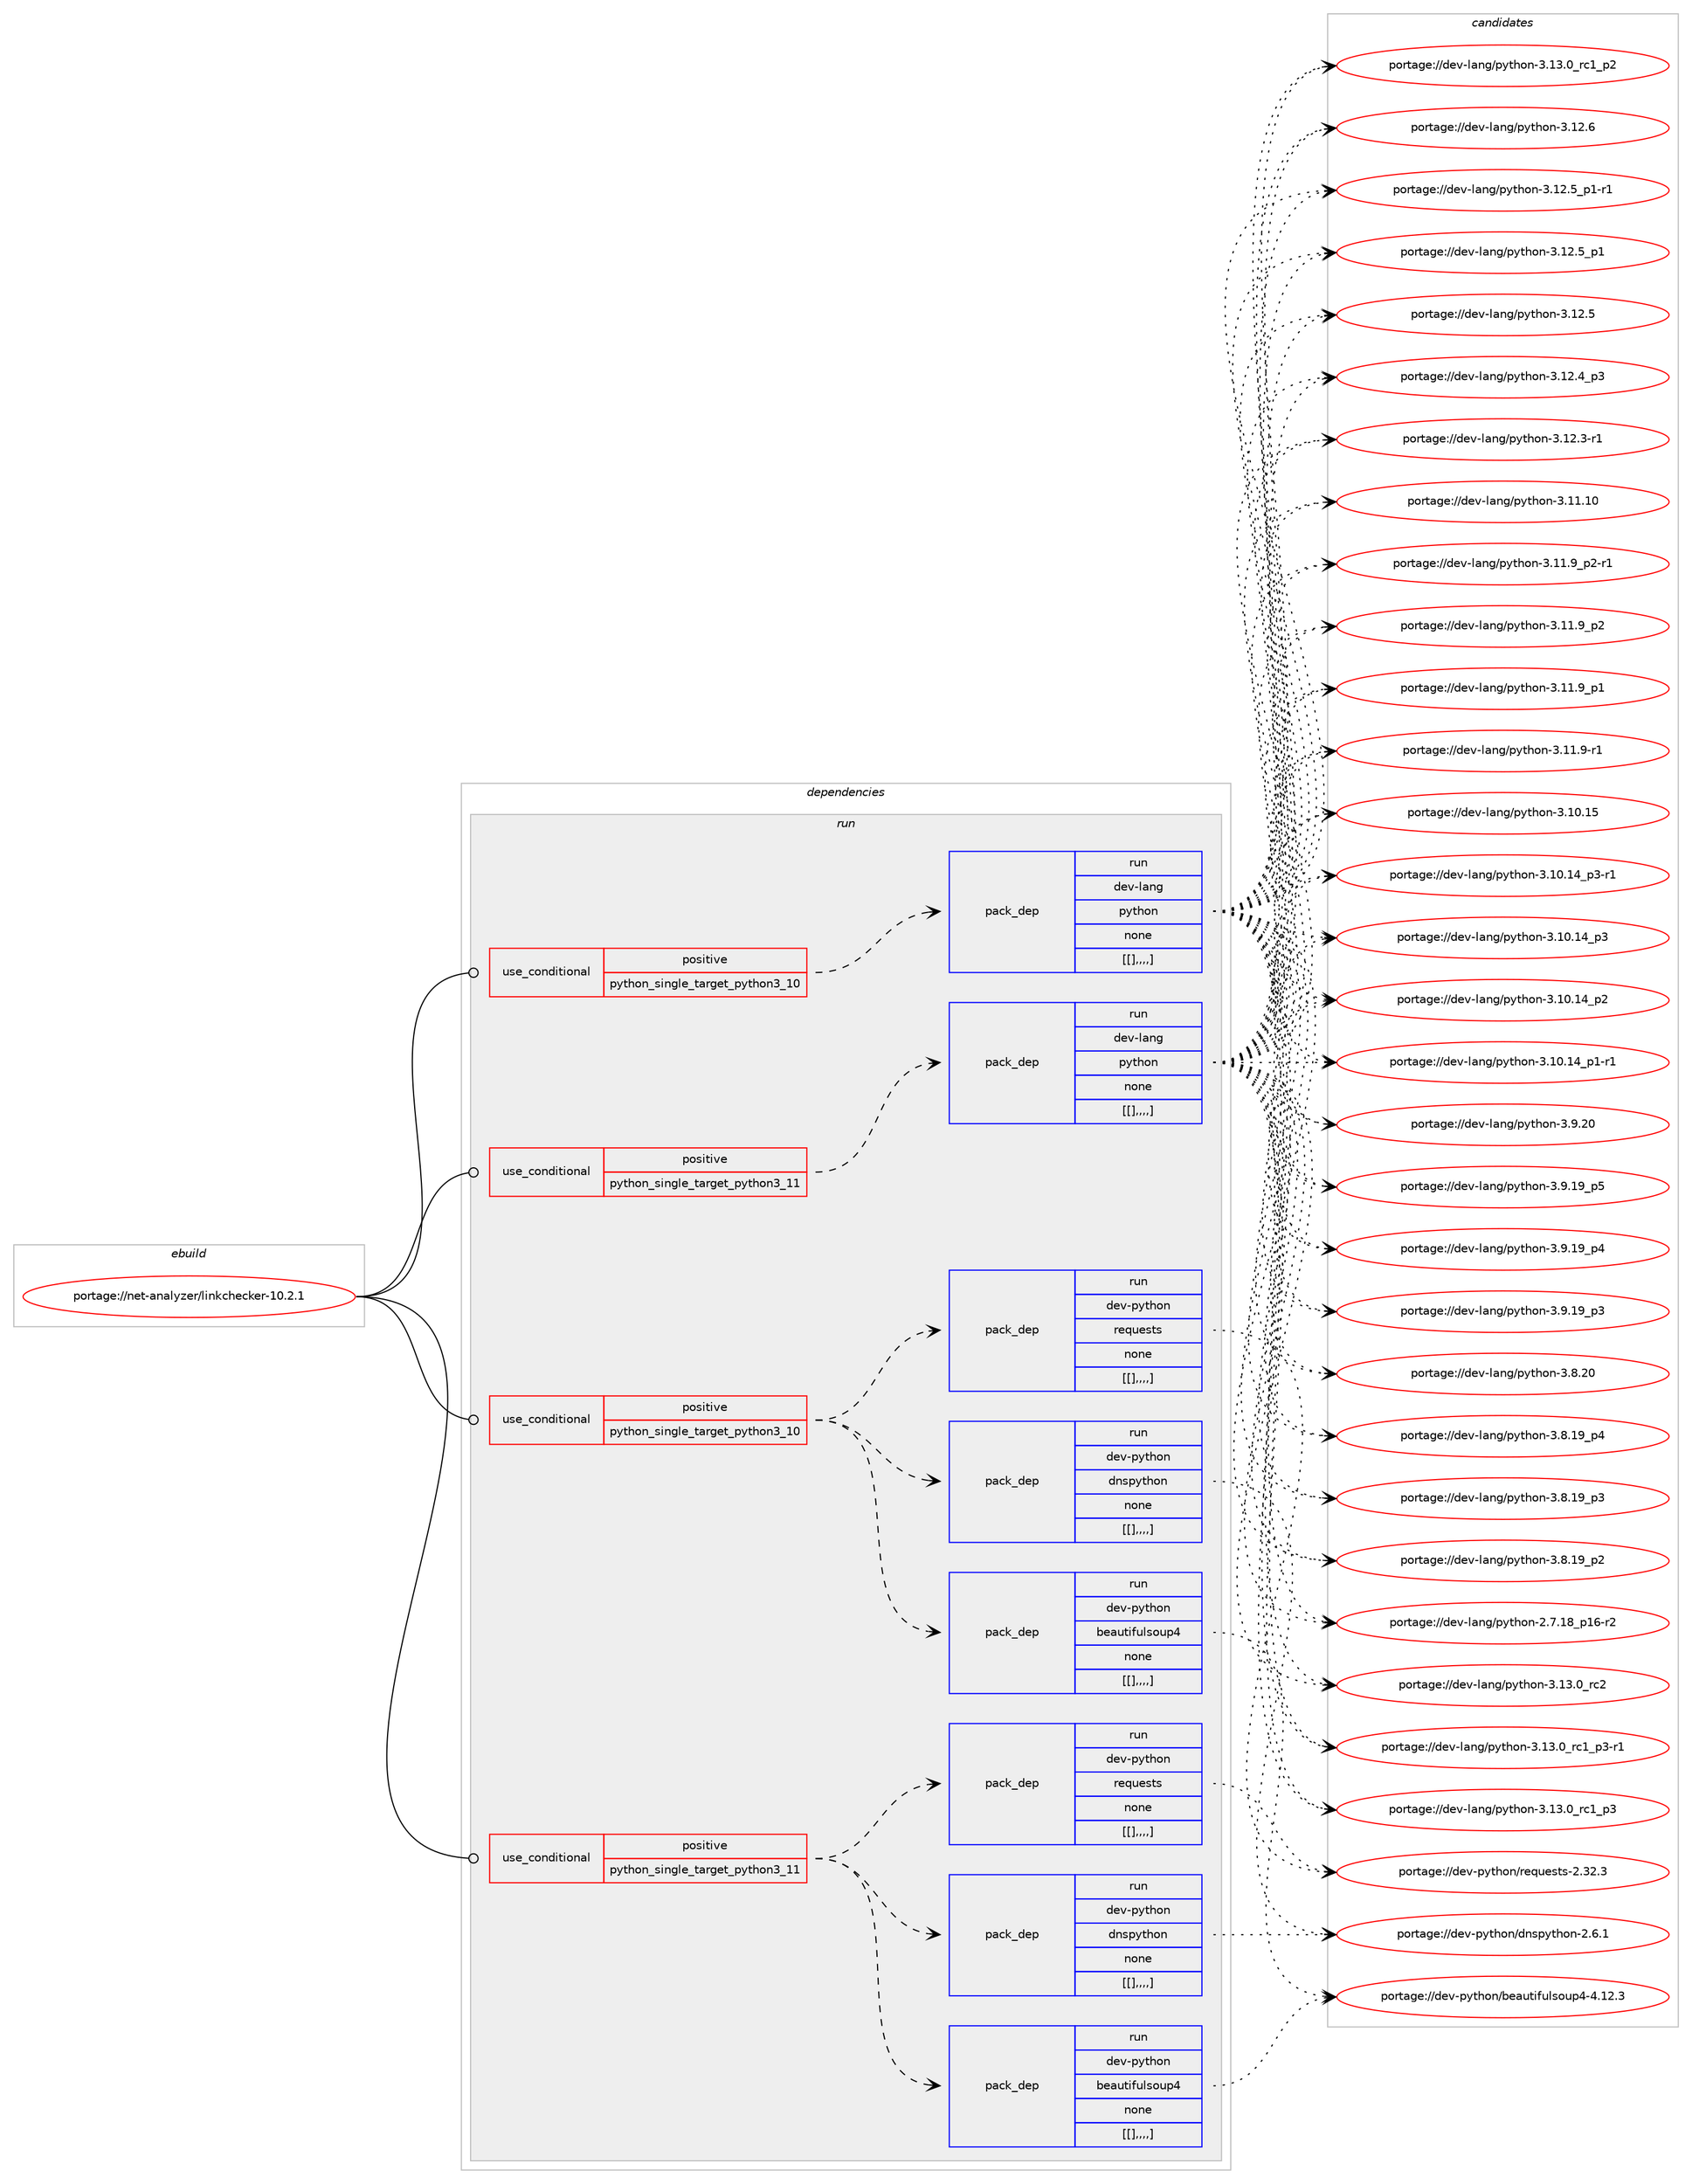 digraph prolog {

# *************
# Graph options
# *************

newrank=true;
concentrate=true;
compound=true;
graph [rankdir=LR,fontname=Helvetica,fontsize=10,ranksep=1.5];#, ranksep=2.5, nodesep=0.2];
edge  [arrowhead=vee];
node  [fontname=Helvetica,fontsize=10];

# **********
# The ebuild
# **********

subgraph cluster_leftcol {
color=gray;
label=<<i>ebuild</i>>;
id [label="portage://net-analyzer/linkchecker-10.2.1", color=red, width=4, href="../net-analyzer/linkchecker-10.2.1.svg"];
}

# ****************
# The dependencies
# ****************

subgraph cluster_midcol {
color=gray;
label=<<i>dependencies</i>>;
subgraph cluster_compile {
fillcolor="#eeeeee";
style=filled;
label=<<i>compile</i>>;
}
subgraph cluster_compileandrun {
fillcolor="#eeeeee";
style=filled;
label=<<i>compile and run</i>>;
}
subgraph cluster_run {
fillcolor="#eeeeee";
style=filled;
label=<<i>run</i>>;
subgraph cond91593 {
dependency356318 [label=<<TABLE BORDER="0" CELLBORDER="1" CELLSPACING="0" CELLPADDING="4"><TR><TD ROWSPAN="3" CELLPADDING="10">use_conditional</TD></TR><TR><TD>positive</TD></TR><TR><TD>python_single_target_python3_10</TD></TR></TABLE>>, shape=none, color=red];
subgraph pack262016 {
dependency356319 [label=<<TABLE BORDER="0" CELLBORDER="1" CELLSPACING="0" CELLPADDING="4" WIDTH="220"><TR><TD ROWSPAN="6" CELLPADDING="30">pack_dep</TD></TR><TR><TD WIDTH="110">run</TD></TR><TR><TD>dev-lang</TD></TR><TR><TD>python</TD></TR><TR><TD>none</TD></TR><TR><TD>[[],,,,]</TD></TR></TABLE>>, shape=none, color=blue];
}
dependency356318:e -> dependency356319:w [weight=20,style="dashed",arrowhead="vee"];
}
id:e -> dependency356318:w [weight=20,style="solid",arrowhead="odot"];
subgraph cond91594 {
dependency356320 [label=<<TABLE BORDER="0" CELLBORDER="1" CELLSPACING="0" CELLPADDING="4"><TR><TD ROWSPAN="3" CELLPADDING="10">use_conditional</TD></TR><TR><TD>positive</TD></TR><TR><TD>python_single_target_python3_10</TD></TR></TABLE>>, shape=none, color=red];
subgraph pack262017 {
dependency356321 [label=<<TABLE BORDER="0" CELLBORDER="1" CELLSPACING="0" CELLPADDING="4" WIDTH="220"><TR><TD ROWSPAN="6" CELLPADDING="30">pack_dep</TD></TR><TR><TD WIDTH="110">run</TD></TR><TR><TD>dev-python</TD></TR><TR><TD>beautifulsoup4</TD></TR><TR><TD>none</TD></TR><TR><TD>[[],,,,]</TD></TR></TABLE>>, shape=none, color=blue];
}
dependency356320:e -> dependency356321:w [weight=20,style="dashed",arrowhead="vee"];
subgraph pack262018 {
dependency356322 [label=<<TABLE BORDER="0" CELLBORDER="1" CELLSPACING="0" CELLPADDING="4" WIDTH="220"><TR><TD ROWSPAN="6" CELLPADDING="30">pack_dep</TD></TR><TR><TD WIDTH="110">run</TD></TR><TR><TD>dev-python</TD></TR><TR><TD>dnspython</TD></TR><TR><TD>none</TD></TR><TR><TD>[[],,,,]</TD></TR></TABLE>>, shape=none, color=blue];
}
dependency356320:e -> dependency356322:w [weight=20,style="dashed",arrowhead="vee"];
subgraph pack262019 {
dependency356323 [label=<<TABLE BORDER="0" CELLBORDER="1" CELLSPACING="0" CELLPADDING="4" WIDTH="220"><TR><TD ROWSPAN="6" CELLPADDING="30">pack_dep</TD></TR><TR><TD WIDTH="110">run</TD></TR><TR><TD>dev-python</TD></TR><TR><TD>requests</TD></TR><TR><TD>none</TD></TR><TR><TD>[[],,,,]</TD></TR></TABLE>>, shape=none, color=blue];
}
dependency356320:e -> dependency356323:w [weight=20,style="dashed",arrowhead="vee"];
}
id:e -> dependency356320:w [weight=20,style="solid",arrowhead="odot"];
subgraph cond91595 {
dependency356324 [label=<<TABLE BORDER="0" CELLBORDER="1" CELLSPACING="0" CELLPADDING="4"><TR><TD ROWSPAN="3" CELLPADDING="10">use_conditional</TD></TR><TR><TD>positive</TD></TR><TR><TD>python_single_target_python3_11</TD></TR></TABLE>>, shape=none, color=red];
subgraph pack262020 {
dependency356325 [label=<<TABLE BORDER="0" CELLBORDER="1" CELLSPACING="0" CELLPADDING="4" WIDTH="220"><TR><TD ROWSPAN="6" CELLPADDING="30">pack_dep</TD></TR><TR><TD WIDTH="110">run</TD></TR><TR><TD>dev-lang</TD></TR><TR><TD>python</TD></TR><TR><TD>none</TD></TR><TR><TD>[[],,,,]</TD></TR></TABLE>>, shape=none, color=blue];
}
dependency356324:e -> dependency356325:w [weight=20,style="dashed",arrowhead="vee"];
}
id:e -> dependency356324:w [weight=20,style="solid",arrowhead="odot"];
subgraph cond91596 {
dependency356326 [label=<<TABLE BORDER="0" CELLBORDER="1" CELLSPACING="0" CELLPADDING="4"><TR><TD ROWSPAN="3" CELLPADDING="10">use_conditional</TD></TR><TR><TD>positive</TD></TR><TR><TD>python_single_target_python3_11</TD></TR></TABLE>>, shape=none, color=red];
subgraph pack262021 {
dependency356327 [label=<<TABLE BORDER="0" CELLBORDER="1" CELLSPACING="0" CELLPADDING="4" WIDTH="220"><TR><TD ROWSPAN="6" CELLPADDING="30">pack_dep</TD></TR><TR><TD WIDTH="110">run</TD></TR><TR><TD>dev-python</TD></TR><TR><TD>beautifulsoup4</TD></TR><TR><TD>none</TD></TR><TR><TD>[[],,,,]</TD></TR></TABLE>>, shape=none, color=blue];
}
dependency356326:e -> dependency356327:w [weight=20,style="dashed",arrowhead="vee"];
subgraph pack262022 {
dependency356328 [label=<<TABLE BORDER="0" CELLBORDER="1" CELLSPACING="0" CELLPADDING="4" WIDTH="220"><TR><TD ROWSPAN="6" CELLPADDING="30">pack_dep</TD></TR><TR><TD WIDTH="110">run</TD></TR><TR><TD>dev-python</TD></TR><TR><TD>dnspython</TD></TR><TR><TD>none</TD></TR><TR><TD>[[],,,,]</TD></TR></TABLE>>, shape=none, color=blue];
}
dependency356326:e -> dependency356328:w [weight=20,style="dashed",arrowhead="vee"];
subgraph pack262023 {
dependency356329 [label=<<TABLE BORDER="0" CELLBORDER="1" CELLSPACING="0" CELLPADDING="4" WIDTH="220"><TR><TD ROWSPAN="6" CELLPADDING="30">pack_dep</TD></TR><TR><TD WIDTH="110">run</TD></TR><TR><TD>dev-python</TD></TR><TR><TD>requests</TD></TR><TR><TD>none</TD></TR><TR><TD>[[],,,,]</TD></TR></TABLE>>, shape=none, color=blue];
}
dependency356326:e -> dependency356329:w [weight=20,style="dashed",arrowhead="vee"];
}
id:e -> dependency356326:w [weight=20,style="solid",arrowhead="odot"];
}
}

# **************
# The candidates
# **************

subgraph cluster_choices {
rank=same;
color=gray;
label=<<i>candidates</i>>;

subgraph choice262016 {
color=black;
nodesep=1;
choice10010111845108971101034711212111610411111045514649514648951149950 [label="portage://dev-lang/python-3.13.0_rc2", color=red, width=4,href="../dev-lang/python-3.13.0_rc2.svg"];
choice1001011184510897110103471121211161041111104551464951464895114994995112514511449 [label="portage://dev-lang/python-3.13.0_rc1_p3-r1", color=red, width=4,href="../dev-lang/python-3.13.0_rc1_p3-r1.svg"];
choice100101118451089711010347112121116104111110455146495146489511499499511251 [label="portage://dev-lang/python-3.13.0_rc1_p3", color=red, width=4,href="../dev-lang/python-3.13.0_rc1_p3.svg"];
choice100101118451089711010347112121116104111110455146495146489511499499511250 [label="portage://dev-lang/python-3.13.0_rc1_p2", color=red, width=4,href="../dev-lang/python-3.13.0_rc1_p2.svg"];
choice10010111845108971101034711212111610411111045514649504654 [label="portage://dev-lang/python-3.12.6", color=red, width=4,href="../dev-lang/python-3.12.6.svg"];
choice1001011184510897110103471121211161041111104551464950465395112494511449 [label="portage://dev-lang/python-3.12.5_p1-r1", color=red, width=4,href="../dev-lang/python-3.12.5_p1-r1.svg"];
choice100101118451089711010347112121116104111110455146495046539511249 [label="portage://dev-lang/python-3.12.5_p1", color=red, width=4,href="../dev-lang/python-3.12.5_p1.svg"];
choice10010111845108971101034711212111610411111045514649504653 [label="portage://dev-lang/python-3.12.5", color=red, width=4,href="../dev-lang/python-3.12.5.svg"];
choice100101118451089711010347112121116104111110455146495046529511251 [label="portage://dev-lang/python-3.12.4_p3", color=red, width=4,href="../dev-lang/python-3.12.4_p3.svg"];
choice100101118451089711010347112121116104111110455146495046514511449 [label="portage://dev-lang/python-3.12.3-r1", color=red, width=4,href="../dev-lang/python-3.12.3-r1.svg"];
choice1001011184510897110103471121211161041111104551464949464948 [label="portage://dev-lang/python-3.11.10", color=red, width=4,href="../dev-lang/python-3.11.10.svg"];
choice1001011184510897110103471121211161041111104551464949465795112504511449 [label="portage://dev-lang/python-3.11.9_p2-r1", color=red, width=4,href="../dev-lang/python-3.11.9_p2-r1.svg"];
choice100101118451089711010347112121116104111110455146494946579511250 [label="portage://dev-lang/python-3.11.9_p2", color=red, width=4,href="../dev-lang/python-3.11.9_p2.svg"];
choice100101118451089711010347112121116104111110455146494946579511249 [label="portage://dev-lang/python-3.11.9_p1", color=red, width=4,href="../dev-lang/python-3.11.9_p1.svg"];
choice100101118451089711010347112121116104111110455146494946574511449 [label="portage://dev-lang/python-3.11.9-r1", color=red, width=4,href="../dev-lang/python-3.11.9-r1.svg"];
choice1001011184510897110103471121211161041111104551464948464953 [label="portage://dev-lang/python-3.10.15", color=red, width=4,href="../dev-lang/python-3.10.15.svg"];
choice100101118451089711010347112121116104111110455146494846495295112514511449 [label="portage://dev-lang/python-3.10.14_p3-r1", color=red, width=4,href="../dev-lang/python-3.10.14_p3-r1.svg"];
choice10010111845108971101034711212111610411111045514649484649529511251 [label="portage://dev-lang/python-3.10.14_p3", color=red, width=4,href="../dev-lang/python-3.10.14_p3.svg"];
choice10010111845108971101034711212111610411111045514649484649529511250 [label="portage://dev-lang/python-3.10.14_p2", color=red, width=4,href="../dev-lang/python-3.10.14_p2.svg"];
choice100101118451089711010347112121116104111110455146494846495295112494511449 [label="portage://dev-lang/python-3.10.14_p1-r1", color=red, width=4,href="../dev-lang/python-3.10.14_p1-r1.svg"];
choice10010111845108971101034711212111610411111045514657465048 [label="portage://dev-lang/python-3.9.20", color=red, width=4,href="../dev-lang/python-3.9.20.svg"];
choice100101118451089711010347112121116104111110455146574649579511253 [label="portage://dev-lang/python-3.9.19_p5", color=red, width=4,href="../dev-lang/python-3.9.19_p5.svg"];
choice100101118451089711010347112121116104111110455146574649579511252 [label="portage://dev-lang/python-3.9.19_p4", color=red, width=4,href="../dev-lang/python-3.9.19_p4.svg"];
choice100101118451089711010347112121116104111110455146574649579511251 [label="portage://dev-lang/python-3.9.19_p3", color=red, width=4,href="../dev-lang/python-3.9.19_p3.svg"];
choice10010111845108971101034711212111610411111045514656465048 [label="portage://dev-lang/python-3.8.20", color=red, width=4,href="../dev-lang/python-3.8.20.svg"];
choice100101118451089711010347112121116104111110455146564649579511252 [label="portage://dev-lang/python-3.8.19_p4", color=red, width=4,href="../dev-lang/python-3.8.19_p4.svg"];
choice100101118451089711010347112121116104111110455146564649579511251 [label="portage://dev-lang/python-3.8.19_p3", color=red, width=4,href="../dev-lang/python-3.8.19_p3.svg"];
choice100101118451089711010347112121116104111110455146564649579511250 [label="portage://dev-lang/python-3.8.19_p2", color=red, width=4,href="../dev-lang/python-3.8.19_p2.svg"];
choice100101118451089711010347112121116104111110455046554649569511249544511450 [label="portage://dev-lang/python-2.7.18_p16-r2", color=red, width=4,href="../dev-lang/python-2.7.18_p16-r2.svg"];
dependency356319:e -> choice10010111845108971101034711212111610411111045514649514648951149950:w [style=dotted,weight="100"];
dependency356319:e -> choice1001011184510897110103471121211161041111104551464951464895114994995112514511449:w [style=dotted,weight="100"];
dependency356319:e -> choice100101118451089711010347112121116104111110455146495146489511499499511251:w [style=dotted,weight="100"];
dependency356319:e -> choice100101118451089711010347112121116104111110455146495146489511499499511250:w [style=dotted,weight="100"];
dependency356319:e -> choice10010111845108971101034711212111610411111045514649504654:w [style=dotted,weight="100"];
dependency356319:e -> choice1001011184510897110103471121211161041111104551464950465395112494511449:w [style=dotted,weight="100"];
dependency356319:e -> choice100101118451089711010347112121116104111110455146495046539511249:w [style=dotted,weight="100"];
dependency356319:e -> choice10010111845108971101034711212111610411111045514649504653:w [style=dotted,weight="100"];
dependency356319:e -> choice100101118451089711010347112121116104111110455146495046529511251:w [style=dotted,weight="100"];
dependency356319:e -> choice100101118451089711010347112121116104111110455146495046514511449:w [style=dotted,weight="100"];
dependency356319:e -> choice1001011184510897110103471121211161041111104551464949464948:w [style=dotted,weight="100"];
dependency356319:e -> choice1001011184510897110103471121211161041111104551464949465795112504511449:w [style=dotted,weight="100"];
dependency356319:e -> choice100101118451089711010347112121116104111110455146494946579511250:w [style=dotted,weight="100"];
dependency356319:e -> choice100101118451089711010347112121116104111110455146494946579511249:w [style=dotted,weight="100"];
dependency356319:e -> choice100101118451089711010347112121116104111110455146494946574511449:w [style=dotted,weight="100"];
dependency356319:e -> choice1001011184510897110103471121211161041111104551464948464953:w [style=dotted,weight="100"];
dependency356319:e -> choice100101118451089711010347112121116104111110455146494846495295112514511449:w [style=dotted,weight="100"];
dependency356319:e -> choice10010111845108971101034711212111610411111045514649484649529511251:w [style=dotted,weight="100"];
dependency356319:e -> choice10010111845108971101034711212111610411111045514649484649529511250:w [style=dotted,weight="100"];
dependency356319:e -> choice100101118451089711010347112121116104111110455146494846495295112494511449:w [style=dotted,weight="100"];
dependency356319:e -> choice10010111845108971101034711212111610411111045514657465048:w [style=dotted,weight="100"];
dependency356319:e -> choice100101118451089711010347112121116104111110455146574649579511253:w [style=dotted,weight="100"];
dependency356319:e -> choice100101118451089711010347112121116104111110455146574649579511252:w [style=dotted,weight="100"];
dependency356319:e -> choice100101118451089711010347112121116104111110455146574649579511251:w [style=dotted,weight="100"];
dependency356319:e -> choice10010111845108971101034711212111610411111045514656465048:w [style=dotted,weight="100"];
dependency356319:e -> choice100101118451089711010347112121116104111110455146564649579511252:w [style=dotted,weight="100"];
dependency356319:e -> choice100101118451089711010347112121116104111110455146564649579511251:w [style=dotted,weight="100"];
dependency356319:e -> choice100101118451089711010347112121116104111110455146564649579511250:w [style=dotted,weight="100"];
dependency356319:e -> choice100101118451089711010347112121116104111110455046554649569511249544511450:w [style=dotted,weight="100"];
}
subgraph choice262017 {
color=black;
nodesep=1;
choice100101118451121211161041111104798101971171161051021171081151111171125245524649504651 [label="portage://dev-python/beautifulsoup4-4.12.3", color=red, width=4,href="../dev-python/beautifulsoup4-4.12.3.svg"];
dependency356321:e -> choice100101118451121211161041111104798101971171161051021171081151111171125245524649504651:w [style=dotted,weight="100"];
}
subgraph choice262018 {
color=black;
nodesep=1;
choice1001011184511212111610411111047100110115112121116104111110455046544649 [label="portage://dev-python/dnspython-2.6.1", color=red, width=4,href="../dev-python/dnspython-2.6.1.svg"];
dependency356322:e -> choice1001011184511212111610411111047100110115112121116104111110455046544649:w [style=dotted,weight="100"];
}
subgraph choice262019 {
color=black;
nodesep=1;
choice100101118451121211161041111104711410111311710111511611545504651504651 [label="portage://dev-python/requests-2.32.3", color=red, width=4,href="../dev-python/requests-2.32.3.svg"];
dependency356323:e -> choice100101118451121211161041111104711410111311710111511611545504651504651:w [style=dotted,weight="100"];
}
subgraph choice262020 {
color=black;
nodesep=1;
choice10010111845108971101034711212111610411111045514649514648951149950 [label="portage://dev-lang/python-3.13.0_rc2", color=red, width=4,href="../dev-lang/python-3.13.0_rc2.svg"];
choice1001011184510897110103471121211161041111104551464951464895114994995112514511449 [label="portage://dev-lang/python-3.13.0_rc1_p3-r1", color=red, width=4,href="../dev-lang/python-3.13.0_rc1_p3-r1.svg"];
choice100101118451089711010347112121116104111110455146495146489511499499511251 [label="portage://dev-lang/python-3.13.0_rc1_p3", color=red, width=4,href="../dev-lang/python-3.13.0_rc1_p3.svg"];
choice100101118451089711010347112121116104111110455146495146489511499499511250 [label="portage://dev-lang/python-3.13.0_rc1_p2", color=red, width=4,href="../dev-lang/python-3.13.0_rc1_p2.svg"];
choice10010111845108971101034711212111610411111045514649504654 [label="portage://dev-lang/python-3.12.6", color=red, width=4,href="../dev-lang/python-3.12.6.svg"];
choice1001011184510897110103471121211161041111104551464950465395112494511449 [label="portage://dev-lang/python-3.12.5_p1-r1", color=red, width=4,href="../dev-lang/python-3.12.5_p1-r1.svg"];
choice100101118451089711010347112121116104111110455146495046539511249 [label="portage://dev-lang/python-3.12.5_p1", color=red, width=4,href="../dev-lang/python-3.12.5_p1.svg"];
choice10010111845108971101034711212111610411111045514649504653 [label="portage://dev-lang/python-3.12.5", color=red, width=4,href="../dev-lang/python-3.12.5.svg"];
choice100101118451089711010347112121116104111110455146495046529511251 [label="portage://dev-lang/python-3.12.4_p3", color=red, width=4,href="../dev-lang/python-3.12.4_p3.svg"];
choice100101118451089711010347112121116104111110455146495046514511449 [label="portage://dev-lang/python-3.12.3-r1", color=red, width=4,href="../dev-lang/python-3.12.3-r1.svg"];
choice1001011184510897110103471121211161041111104551464949464948 [label="portage://dev-lang/python-3.11.10", color=red, width=4,href="../dev-lang/python-3.11.10.svg"];
choice1001011184510897110103471121211161041111104551464949465795112504511449 [label="portage://dev-lang/python-3.11.9_p2-r1", color=red, width=4,href="../dev-lang/python-3.11.9_p2-r1.svg"];
choice100101118451089711010347112121116104111110455146494946579511250 [label="portage://dev-lang/python-3.11.9_p2", color=red, width=4,href="../dev-lang/python-3.11.9_p2.svg"];
choice100101118451089711010347112121116104111110455146494946579511249 [label="portage://dev-lang/python-3.11.9_p1", color=red, width=4,href="../dev-lang/python-3.11.9_p1.svg"];
choice100101118451089711010347112121116104111110455146494946574511449 [label="portage://dev-lang/python-3.11.9-r1", color=red, width=4,href="../dev-lang/python-3.11.9-r1.svg"];
choice1001011184510897110103471121211161041111104551464948464953 [label="portage://dev-lang/python-3.10.15", color=red, width=4,href="../dev-lang/python-3.10.15.svg"];
choice100101118451089711010347112121116104111110455146494846495295112514511449 [label="portage://dev-lang/python-3.10.14_p3-r1", color=red, width=4,href="../dev-lang/python-3.10.14_p3-r1.svg"];
choice10010111845108971101034711212111610411111045514649484649529511251 [label="portage://dev-lang/python-3.10.14_p3", color=red, width=4,href="../dev-lang/python-3.10.14_p3.svg"];
choice10010111845108971101034711212111610411111045514649484649529511250 [label="portage://dev-lang/python-3.10.14_p2", color=red, width=4,href="../dev-lang/python-3.10.14_p2.svg"];
choice100101118451089711010347112121116104111110455146494846495295112494511449 [label="portage://dev-lang/python-3.10.14_p1-r1", color=red, width=4,href="../dev-lang/python-3.10.14_p1-r1.svg"];
choice10010111845108971101034711212111610411111045514657465048 [label="portage://dev-lang/python-3.9.20", color=red, width=4,href="../dev-lang/python-3.9.20.svg"];
choice100101118451089711010347112121116104111110455146574649579511253 [label="portage://dev-lang/python-3.9.19_p5", color=red, width=4,href="../dev-lang/python-3.9.19_p5.svg"];
choice100101118451089711010347112121116104111110455146574649579511252 [label="portage://dev-lang/python-3.9.19_p4", color=red, width=4,href="../dev-lang/python-3.9.19_p4.svg"];
choice100101118451089711010347112121116104111110455146574649579511251 [label="portage://dev-lang/python-3.9.19_p3", color=red, width=4,href="../dev-lang/python-3.9.19_p3.svg"];
choice10010111845108971101034711212111610411111045514656465048 [label="portage://dev-lang/python-3.8.20", color=red, width=4,href="../dev-lang/python-3.8.20.svg"];
choice100101118451089711010347112121116104111110455146564649579511252 [label="portage://dev-lang/python-3.8.19_p4", color=red, width=4,href="../dev-lang/python-3.8.19_p4.svg"];
choice100101118451089711010347112121116104111110455146564649579511251 [label="portage://dev-lang/python-3.8.19_p3", color=red, width=4,href="../dev-lang/python-3.8.19_p3.svg"];
choice100101118451089711010347112121116104111110455146564649579511250 [label="portage://dev-lang/python-3.8.19_p2", color=red, width=4,href="../dev-lang/python-3.8.19_p2.svg"];
choice100101118451089711010347112121116104111110455046554649569511249544511450 [label="portage://dev-lang/python-2.7.18_p16-r2", color=red, width=4,href="../dev-lang/python-2.7.18_p16-r2.svg"];
dependency356325:e -> choice10010111845108971101034711212111610411111045514649514648951149950:w [style=dotted,weight="100"];
dependency356325:e -> choice1001011184510897110103471121211161041111104551464951464895114994995112514511449:w [style=dotted,weight="100"];
dependency356325:e -> choice100101118451089711010347112121116104111110455146495146489511499499511251:w [style=dotted,weight="100"];
dependency356325:e -> choice100101118451089711010347112121116104111110455146495146489511499499511250:w [style=dotted,weight="100"];
dependency356325:e -> choice10010111845108971101034711212111610411111045514649504654:w [style=dotted,weight="100"];
dependency356325:e -> choice1001011184510897110103471121211161041111104551464950465395112494511449:w [style=dotted,weight="100"];
dependency356325:e -> choice100101118451089711010347112121116104111110455146495046539511249:w [style=dotted,weight="100"];
dependency356325:e -> choice10010111845108971101034711212111610411111045514649504653:w [style=dotted,weight="100"];
dependency356325:e -> choice100101118451089711010347112121116104111110455146495046529511251:w [style=dotted,weight="100"];
dependency356325:e -> choice100101118451089711010347112121116104111110455146495046514511449:w [style=dotted,weight="100"];
dependency356325:e -> choice1001011184510897110103471121211161041111104551464949464948:w [style=dotted,weight="100"];
dependency356325:e -> choice1001011184510897110103471121211161041111104551464949465795112504511449:w [style=dotted,weight="100"];
dependency356325:e -> choice100101118451089711010347112121116104111110455146494946579511250:w [style=dotted,weight="100"];
dependency356325:e -> choice100101118451089711010347112121116104111110455146494946579511249:w [style=dotted,weight="100"];
dependency356325:e -> choice100101118451089711010347112121116104111110455146494946574511449:w [style=dotted,weight="100"];
dependency356325:e -> choice1001011184510897110103471121211161041111104551464948464953:w [style=dotted,weight="100"];
dependency356325:e -> choice100101118451089711010347112121116104111110455146494846495295112514511449:w [style=dotted,weight="100"];
dependency356325:e -> choice10010111845108971101034711212111610411111045514649484649529511251:w [style=dotted,weight="100"];
dependency356325:e -> choice10010111845108971101034711212111610411111045514649484649529511250:w [style=dotted,weight="100"];
dependency356325:e -> choice100101118451089711010347112121116104111110455146494846495295112494511449:w [style=dotted,weight="100"];
dependency356325:e -> choice10010111845108971101034711212111610411111045514657465048:w [style=dotted,weight="100"];
dependency356325:e -> choice100101118451089711010347112121116104111110455146574649579511253:w [style=dotted,weight="100"];
dependency356325:e -> choice100101118451089711010347112121116104111110455146574649579511252:w [style=dotted,weight="100"];
dependency356325:e -> choice100101118451089711010347112121116104111110455146574649579511251:w [style=dotted,weight="100"];
dependency356325:e -> choice10010111845108971101034711212111610411111045514656465048:w [style=dotted,weight="100"];
dependency356325:e -> choice100101118451089711010347112121116104111110455146564649579511252:w [style=dotted,weight="100"];
dependency356325:e -> choice100101118451089711010347112121116104111110455146564649579511251:w [style=dotted,weight="100"];
dependency356325:e -> choice100101118451089711010347112121116104111110455146564649579511250:w [style=dotted,weight="100"];
dependency356325:e -> choice100101118451089711010347112121116104111110455046554649569511249544511450:w [style=dotted,weight="100"];
}
subgraph choice262021 {
color=black;
nodesep=1;
choice100101118451121211161041111104798101971171161051021171081151111171125245524649504651 [label="portage://dev-python/beautifulsoup4-4.12.3", color=red, width=4,href="../dev-python/beautifulsoup4-4.12.3.svg"];
dependency356327:e -> choice100101118451121211161041111104798101971171161051021171081151111171125245524649504651:w [style=dotted,weight="100"];
}
subgraph choice262022 {
color=black;
nodesep=1;
choice1001011184511212111610411111047100110115112121116104111110455046544649 [label="portage://dev-python/dnspython-2.6.1", color=red, width=4,href="../dev-python/dnspython-2.6.1.svg"];
dependency356328:e -> choice1001011184511212111610411111047100110115112121116104111110455046544649:w [style=dotted,weight="100"];
}
subgraph choice262023 {
color=black;
nodesep=1;
choice100101118451121211161041111104711410111311710111511611545504651504651 [label="portage://dev-python/requests-2.32.3", color=red, width=4,href="../dev-python/requests-2.32.3.svg"];
dependency356329:e -> choice100101118451121211161041111104711410111311710111511611545504651504651:w [style=dotted,weight="100"];
}
}

}
